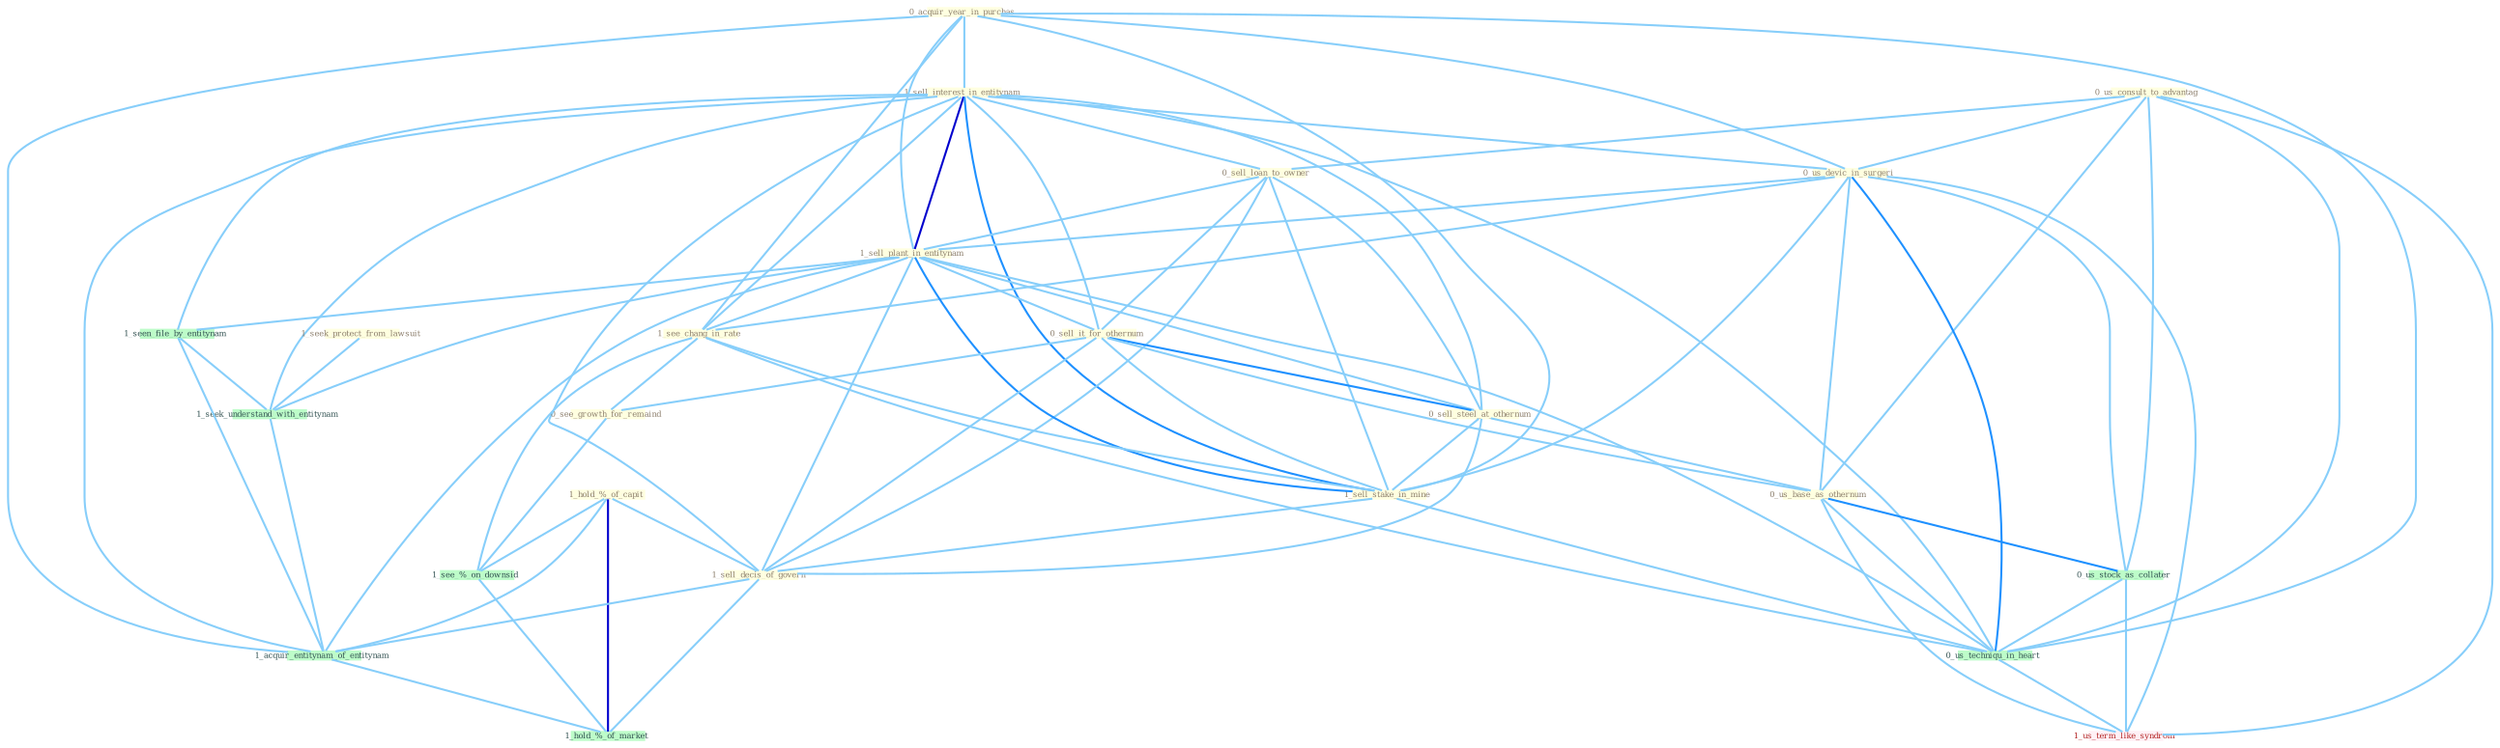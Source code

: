 Graph G{ 
    node
    [shape=polygon,style=filled,width=.5,height=.06,color="#BDFCC9",fixedsize=true,fontsize=4,
    fontcolor="#2f4f4f"];
    {node
    [color="#ffffe0", fontcolor="#8b7d6b"] "0_acquir_year_in_purchas " "0_us_consult_to_advantag " "1_sell_interest_in_entitynam " "0_us_devic_in_surgeri " "1_hold_%_of_capit " "0_sell_loan_to_owner " "1_sell_plant_in_entitynam " "0_sell_it_for_othernum " "1_see_chang_in_rate " "0_sell_steel_at_othernum " "0_us_base_as_othernum " "1_sell_stake_in_mine " "0_see_growth_for_remaind " "1_sell_decis_of_govern " "1_seek_protect_from_lawsuit "}
{node [color="#fff0f5", fontcolor="#b22222"] "1_us_term_like_syndrom "}
edge [color="#B0E2FF"];

	"0_acquir_year_in_purchas " -- "1_sell_interest_in_entitynam " [w="1", color="#87cefa" ];
	"0_acquir_year_in_purchas " -- "0_us_devic_in_surgeri " [w="1", color="#87cefa" ];
	"0_acquir_year_in_purchas " -- "1_sell_plant_in_entitynam " [w="1", color="#87cefa" ];
	"0_acquir_year_in_purchas " -- "1_see_chang_in_rate " [w="1", color="#87cefa" ];
	"0_acquir_year_in_purchas " -- "1_sell_stake_in_mine " [w="1", color="#87cefa" ];
	"0_acquir_year_in_purchas " -- "1_acquir_entitynam_of_entitynam " [w="1", color="#87cefa" ];
	"0_acquir_year_in_purchas " -- "0_us_techniqu_in_heart " [w="1", color="#87cefa" ];
	"0_us_consult_to_advantag " -- "0_us_devic_in_surgeri " [w="1", color="#87cefa" ];
	"0_us_consult_to_advantag " -- "0_sell_loan_to_owner " [w="1", color="#87cefa" ];
	"0_us_consult_to_advantag " -- "0_us_base_as_othernum " [w="1", color="#87cefa" ];
	"0_us_consult_to_advantag " -- "0_us_stock_as_collater " [w="1", color="#87cefa" ];
	"0_us_consult_to_advantag " -- "0_us_techniqu_in_heart " [w="1", color="#87cefa" ];
	"0_us_consult_to_advantag " -- "1_us_term_like_syndrom " [w="1", color="#87cefa" ];
	"1_sell_interest_in_entitynam " -- "0_us_devic_in_surgeri " [w="1", color="#87cefa" ];
	"1_sell_interest_in_entitynam " -- "0_sell_loan_to_owner " [w="1", color="#87cefa" ];
	"1_sell_interest_in_entitynam " -- "1_sell_plant_in_entitynam " [w="3", color="#0000cd" , len=0.6];
	"1_sell_interest_in_entitynam " -- "0_sell_it_for_othernum " [w="1", color="#87cefa" ];
	"1_sell_interest_in_entitynam " -- "1_see_chang_in_rate " [w="1", color="#87cefa" ];
	"1_sell_interest_in_entitynam " -- "0_sell_steel_at_othernum " [w="1", color="#87cefa" ];
	"1_sell_interest_in_entitynam " -- "1_sell_stake_in_mine " [w="2", color="#1e90ff" , len=0.8];
	"1_sell_interest_in_entitynam " -- "1_sell_decis_of_govern " [w="1", color="#87cefa" ];
	"1_sell_interest_in_entitynam " -- "1_seen_file_by_entitynam " [w="1", color="#87cefa" ];
	"1_sell_interest_in_entitynam " -- "1_seek_understand_with_entitynam " [w="1", color="#87cefa" ];
	"1_sell_interest_in_entitynam " -- "1_acquir_entitynam_of_entitynam " [w="1", color="#87cefa" ];
	"1_sell_interest_in_entitynam " -- "0_us_techniqu_in_heart " [w="1", color="#87cefa" ];
	"0_us_devic_in_surgeri " -- "1_sell_plant_in_entitynam " [w="1", color="#87cefa" ];
	"0_us_devic_in_surgeri " -- "1_see_chang_in_rate " [w="1", color="#87cefa" ];
	"0_us_devic_in_surgeri " -- "0_us_base_as_othernum " [w="1", color="#87cefa" ];
	"0_us_devic_in_surgeri " -- "1_sell_stake_in_mine " [w="1", color="#87cefa" ];
	"0_us_devic_in_surgeri " -- "0_us_stock_as_collater " [w="1", color="#87cefa" ];
	"0_us_devic_in_surgeri " -- "0_us_techniqu_in_heart " [w="2", color="#1e90ff" , len=0.8];
	"0_us_devic_in_surgeri " -- "1_us_term_like_syndrom " [w="1", color="#87cefa" ];
	"1_hold_%_of_capit " -- "1_sell_decis_of_govern " [w="1", color="#87cefa" ];
	"1_hold_%_of_capit " -- "1_acquir_entitynam_of_entitynam " [w="1", color="#87cefa" ];
	"1_hold_%_of_capit " -- "1_see_%_on_downsid " [w="1", color="#87cefa" ];
	"1_hold_%_of_capit " -- "1_hold_%_of_market " [w="3", color="#0000cd" , len=0.6];
	"0_sell_loan_to_owner " -- "1_sell_plant_in_entitynam " [w="1", color="#87cefa" ];
	"0_sell_loan_to_owner " -- "0_sell_it_for_othernum " [w="1", color="#87cefa" ];
	"0_sell_loan_to_owner " -- "0_sell_steel_at_othernum " [w="1", color="#87cefa" ];
	"0_sell_loan_to_owner " -- "1_sell_stake_in_mine " [w="1", color="#87cefa" ];
	"0_sell_loan_to_owner " -- "1_sell_decis_of_govern " [w="1", color="#87cefa" ];
	"1_sell_plant_in_entitynam " -- "0_sell_it_for_othernum " [w="1", color="#87cefa" ];
	"1_sell_plant_in_entitynam " -- "1_see_chang_in_rate " [w="1", color="#87cefa" ];
	"1_sell_plant_in_entitynam " -- "0_sell_steel_at_othernum " [w="1", color="#87cefa" ];
	"1_sell_plant_in_entitynam " -- "1_sell_stake_in_mine " [w="2", color="#1e90ff" , len=0.8];
	"1_sell_plant_in_entitynam " -- "1_sell_decis_of_govern " [w="1", color="#87cefa" ];
	"1_sell_plant_in_entitynam " -- "1_seen_file_by_entitynam " [w="1", color="#87cefa" ];
	"1_sell_plant_in_entitynam " -- "1_seek_understand_with_entitynam " [w="1", color="#87cefa" ];
	"1_sell_plant_in_entitynam " -- "1_acquir_entitynam_of_entitynam " [w="1", color="#87cefa" ];
	"1_sell_plant_in_entitynam " -- "0_us_techniqu_in_heart " [w="1", color="#87cefa" ];
	"0_sell_it_for_othernum " -- "0_sell_steel_at_othernum " [w="2", color="#1e90ff" , len=0.8];
	"0_sell_it_for_othernum " -- "0_us_base_as_othernum " [w="1", color="#87cefa" ];
	"0_sell_it_for_othernum " -- "1_sell_stake_in_mine " [w="1", color="#87cefa" ];
	"0_sell_it_for_othernum " -- "0_see_growth_for_remaind " [w="1", color="#87cefa" ];
	"0_sell_it_for_othernum " -- "1_sell_decis_of_govern " [w="1", color="#87cefa" ];
	"1_see_chang_in_rate " -- "1_sell_stake_in_mine " [w="1", color="#87cefa" ];
	"1_see_chang_in_rate " -- "0_see_growth_for_remaind " [w="1", color="#87cefa" ];
	"1_see_chang_in_rate " -- "0_us_techniqu_in_heart " [w="1", color="#87cefa" ];
	"1_see_chang_in_rate " -- "1_see_%_on_downsid " [w="1", color="#87cefa" ];
	"0_sell_steel_at_othernum " -- "0_us_base_as_othernum " [w="1", color="#87cefa" ];
	"0_sell_steel_at_othernum " -- "1_sell_stake_in_mine " [w="1", color="#87cefa" ];
	"0_sell_steel_at_othernum " -- "1_sell_decis_of_govern " [w="1", color="#87cefa" ];
	"0_us_base_as_othernum " -- "0_us_stock_as_collater " [w="2", color="#1e90ff" , len=0.8];
	"0_us_base_as_othernum " -- "0_us_techniqu_in_heart " [w="1", color="#87cefa" ];
	"0_us_base_as_othernum " -- "1_us_term_like_syndrom " [w="1", color="#87cefa" ];
	"1_sell_stake_in_mine " -- "1_sell_decis_of_govern " [w="1", color="#87cefa" ];
	"1_sell_stake_in_mine " -- "0_us_techniqu_in_heart " [w="1", color="#87cefa" ];
	"0_see_growth_for_remaind " -- "1_see_%_on_downsid " [w="1", color="#87cefa" ];
	"1_sell_decis_of_govern " -- "1_acquir_entitynam_of_entitynam " [w="1", color="#87cefa" ];
	"1_sell_decis_of_govern " -- "1_hold_%_of_market " [w="1", color="#87cefa" ];
	"1_seek_protect_from_lawsuit " -- "1_seek_understand_with_entitynam " [w="1", color="#87cefa" ];
	"1_seen_file_by_entitynam " -- "1_seek_understand_with_entitynam " [w="1", color="#87cefa" ];
	"1_seen_file_by_entitynam " -- "1_acquir_entitynam_of_entitynam " [w="1", color="#87cefa" ];
	"0_us_stock_as_collater " -- "0_us_techniqu_in_heart " [w="1", color="#87cefa" ];
	"0_us_stock_as_collater " -- "1_us_term_like_syndrom " [w="1", color="#87cefa" ];
	"1_seek_understand_with_entitynam " -- "1_acquir_entitynam_of_entitynam " [w="1", color="#87cefa" ];
	"1_acquir_entitynam_of_entitynam " -- "1_hold_%_of_market " [w="1", color="#87cefa" ];
	"0_us_techniqu_in_heart " -- "1_us_term_like_syndrom " [w="1", color="#87cefa" ];
	"1_see_%_on_downsid " -- "1_hold_%_of_market " [w="1", color="#87cefa" ];
}